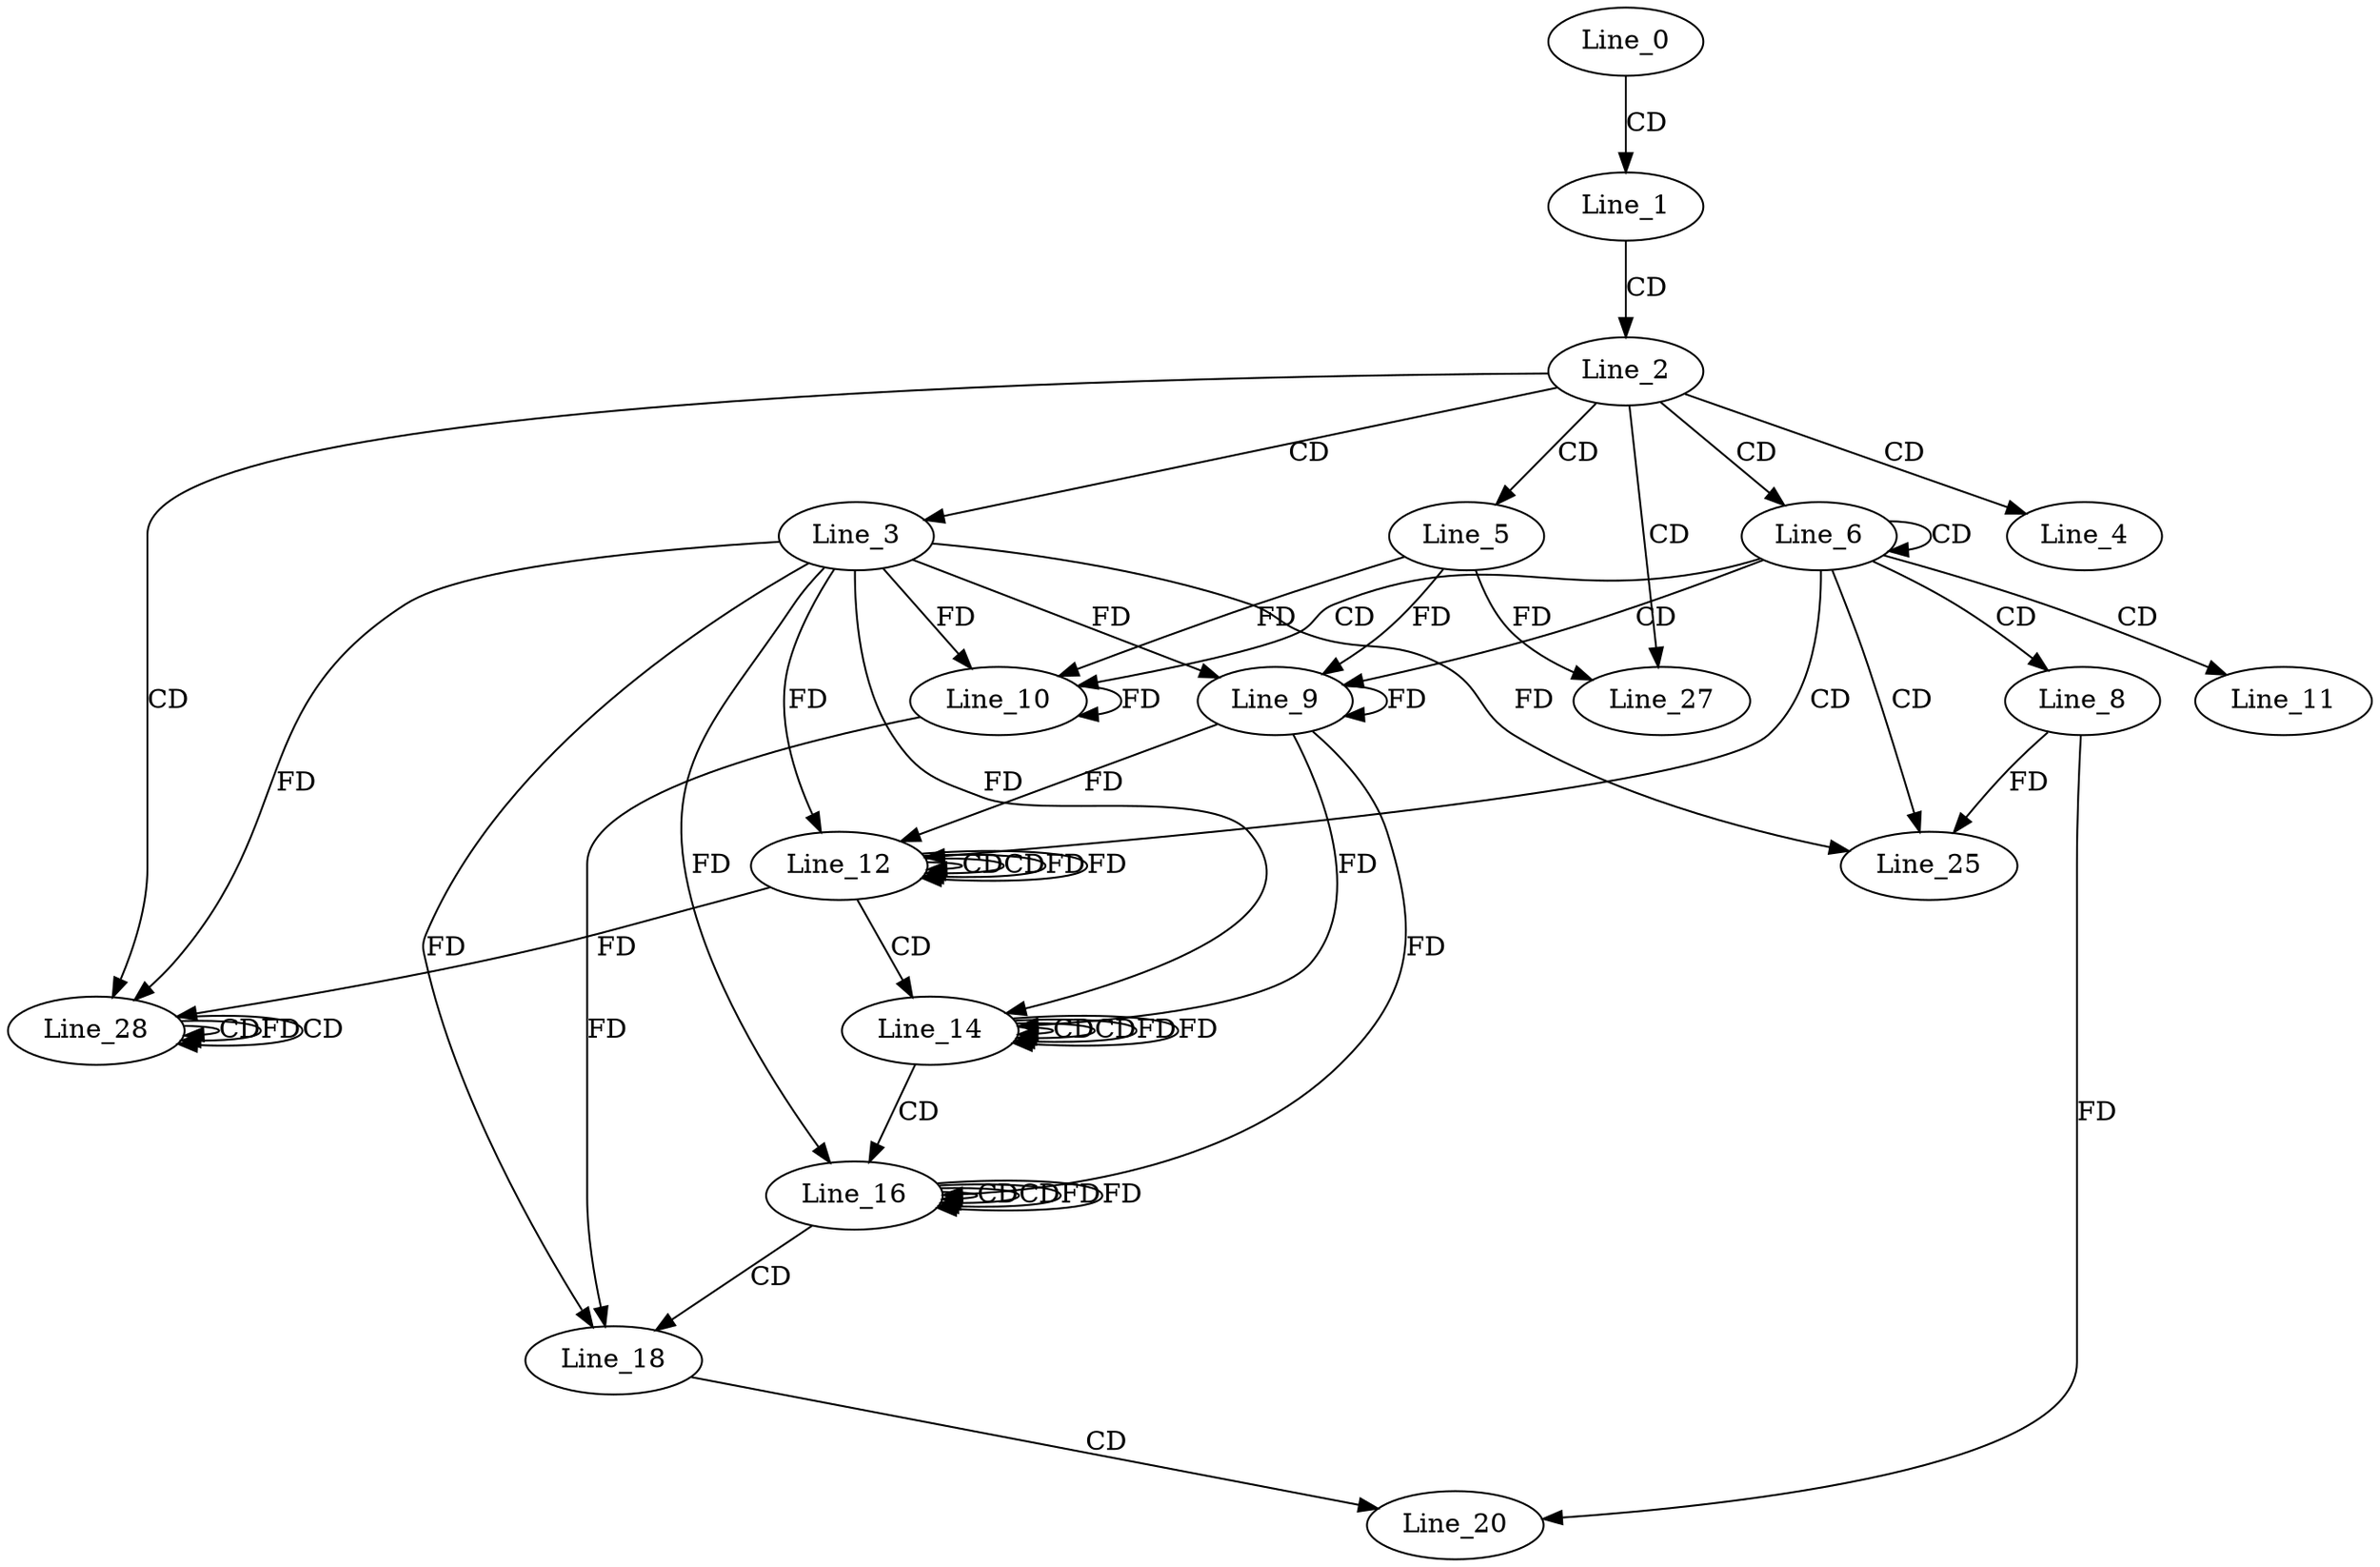 digraph G {
  Line_0;
  Line_1;
  Line_2;
  Line_3;
  Line_4;
  Line_5;
  Line_6;
  Line_8;
  Line_9;
  Line_9;
  Line_10;
  Line_10;
  Line_11;
  Line_12;
  Line_12;
  Line_12;
  Line_14;
  Line_14;
  Line_14;
  Line_16;
  Line_16;
  Line_16;
  Line_18;
  Line_20;
  Line_25;
  Line_25;
  Line_27;
  Line_28;
  Line_28;
  Line_28;
  Line_28;
  Line_0 -> Line_1 [ label="CD" ];
  Line_1 -> Line_2 [ label="CD" ];
  Line_2 -> Line_3 [ label="CD" ];
  Line_2 -> Line_4 [ label="CD" ];
  Line_2 -> Line_5 [ label="CD" ];
  Line_2 -> Line_6 [ label="CD" ];
  Line_6 -> Line_6 [ label="CD" ];
  Line_6 -> Line_8 [ label="CD" ];
  Line_6 -> Line_9 [ label="CD" ];
  Line_9 -> Line_9 [ label="FD" ];
  Line_3 -> Line_9 [ label="FD" ];
  Line_5 -> Line_9 [ label="FD" ];
  Line_6 -> Line_10 [ label="CD" ];
  Line_10 -> Line_10 [ label="FD" ];
  Line_3 -> Line_10 [ label="FD" ];
  Line_5 -> Line_10 [ label="FD" ];
  Line_6 -> Line_11 [ label="CD" ];
  Line_6 -> Line_12 [ label="CD" ];
  Line_12 -> Line_12 [ label="CD" ];
  Line_9 -> Line_12 [ label="FD" ];
  Line_3 -> Line_12 [ label="FD" ];
  Line_12 -> Line_12 [ label="CD" ];
  Line_12 -> Line_12 [ label="FD" ];
  Line_12 -> Line_14 [ label="CD" ];
  Line_14 -> Line_14 [ label="CD" ];
  Line_9 -> Line_14 [ label="FD" ];
  Line_3 -> Line_14 [ label="FD" ];
  Line_14 -> Line_14 [ label="CD" ];
  Line_14 -> Line_14 [ label="FD" ];
  Line_14 -> Line_16 [ label="CD" ];
  Line_16 -> Line_16 [ label="CD" ];
  Line_9 -> Line_16 [ label="FD" ];
  Line_3 -> Line_16 [ label="FD" ];
  Line_16 -> Line_16 [ label="CD" ];
  Line_16 -> Line_16 [ label="FD" ];
  Line_16 -> Line_18 [ label="CD" ];
  Line_10 -> Line_18 [ label="FD" ];
  Line_3 -> Line_18 [ label="FD" ];
  Line_18 -> Line_20 [ label="CD" ];
  Line_8 -> Line_20 [ label="FD" ];
  Line_6 -> Line_25 [ label="CD" ];
  Line_8 -> Line_25 [ label="FD" ];
  Line_3 -> Line_25 [ label="FD" ];
  Line_2 -> Line_27 [ label="CD" ];
  Line_5 -> Line_27 [ label="FD" ];
  Line_2 -> Line_28 [ label="CD" ];
  Line_28 -> Line_28 [ label="CD" ];
  Line_12 -> Line_28 [ label="FD" ];
  Line_3 -> Line_28 [ label="FD" ];
  Line_28 -> Line_28 [ label="FD" ];
  Line_28 -> Line_28 [ label="CD" ];
  Line_12 -> Line_12 [ label="FD" ];
  Line_14 -> Line_14 [ label="FD" ];
  Line_16 -> Line_16 [ label="FD" ];
}
